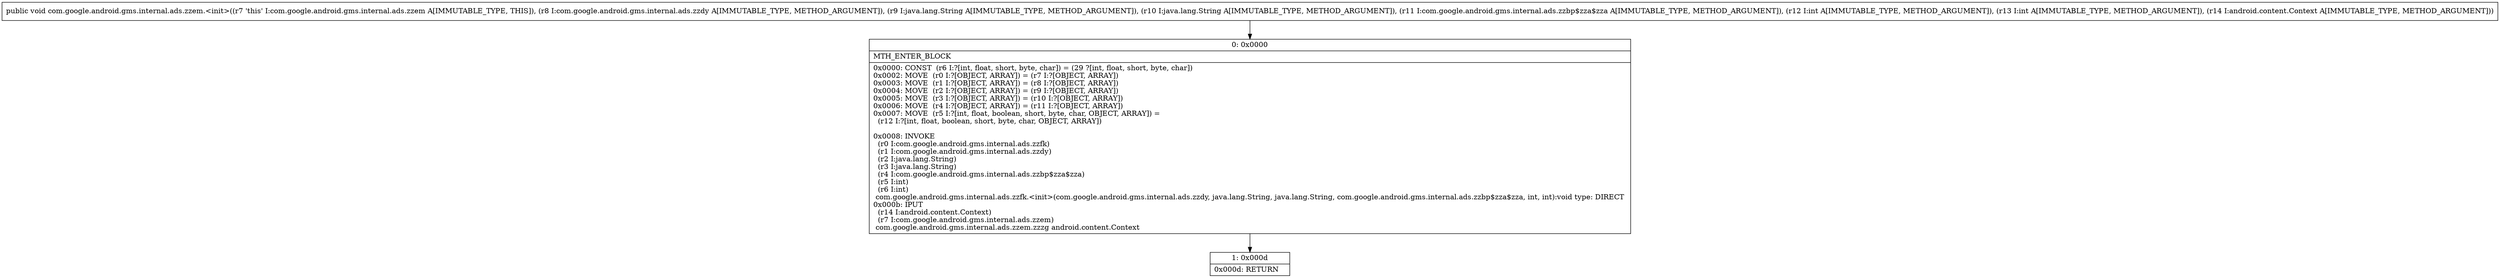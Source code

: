 digraph "CFG forcom.google.android.gms.internal.ads.zzem.\<init\>(Lcom\/google\/android\/gms\/internal\/ads\/zzdy;Ljava\/lang\/String;Ljava\/lang\/String;Lcom\/google\/android\/gms\/internal\/ads\/zzbp$zza$zza;IILandroid\/content\/Context;)V" {
Node_0 [shape=record,label="{0\:\ 0x0000|MTH_ENTER_BLOCK\l|0x0000: CONST  (r6 I:?[int, float, short, byte, char]) = (29 ?[int, float, short, byte, char]) \l0x0002: MOVE  (r0 I:?[OBJECT, ARRAY]) = (r7 I:?[OBJECT, ARRAY]) \l0x0003: MOVE  (r1 I:?[OBJECT, ARRAY]) = (r8 I:?[OBJECT, ARRAY]) \l0x0004: MOVE  (r2 I:?[OBJECT, ARRAY]) = (r9 I:?[OBJECT, ARRAY]) \l0x0005: MOVE  (r3 I:?[OBJECT, ARRAY]) = (r10 I:?[OBJECT, ARRAY]) \l0x0006: MOVE  (r4 I:?[OBJECT, ARRAY]) = (r11 I:?[OBJECT, ARRAY]) \l0x0007: MOVE  (r5 I:?[int, float, boolean, short, byte, char, OBJECT, ARRAY]) = \l  (r12 I:?[int, float, boolean, short, byte, char, OBJECT, ARRAY])\l \l0x0008: INVOKE  \l  (r0 I:com.google.android.gms.internal.ads.zzfk)\l  (r1 I:com.google.android.gms.internal.ads.zzdy)\l  (r2 I:java.lang.String)\l  (r3 I:java.lang.String)\l  (r4 I:com.google.android.gms.internal.ads.zzbp$zza$zza)\l  (r5 I:int)\l  (r6 I:int)\l com.google.android.gms.internal.ads.zzfk.\<init\>(com.google.android.gms.internal.ads.zzdy, java.lang.String, java.lang.String, com.google.android.gms.internal.ads.zzbp$zza$zza, int, int):void type: DIRECT \l0x000b: IPUT  \l  (r14 I:android.content.Context)\l  (r7 I:com.google.android.gms.internal.ads.zzem)\l com.google.android.gms.internal.ads.zzem.zzzg android.content.Context \l}"];
Node_1 [shape=record,label="{1\:\ 0x000d|0x000d: RETURN   \l}"];
MethodNode[shape=record,label="{public void com.google.android.gms.internal.ads.zzem.\<init\>((r7 'this' I:com.google.android.gms.internal.ads.zzem A[IMMUTABLE_TYPE, THIS]), (r8 I:com.google.android.gms.internal.ads.zzdy A[IMMUTABLE_TYPE, METHOD_ARGUMENT]), (r9 I:java.lang.String A[IMMUTABLE_TYPE, METHOD_ARGUMENT]), (r10 I:java.lang.String A[IMMUTABLE_TYPE, METHOD_ARGUMENT]), (r11 I:com.google.android.gms.internal.ads.zzbp$zza$zza A[IMMUTABLE_TYPE, METHOD_ARGUMENT]), (r12 I:int A[IMMUTABLE_TYPE, METHOD_ARGUMENT]), (r13 I:int A[IMMUTABLE_TYPE, METHOD_ARGUMENT]), (r14 I:android.content.Context A[IMMUTABLE_TYPE, METHOD_ARGUMENT])) }"];
MethodNode -> Node_0;
Node_0 -> Node_1;
}

